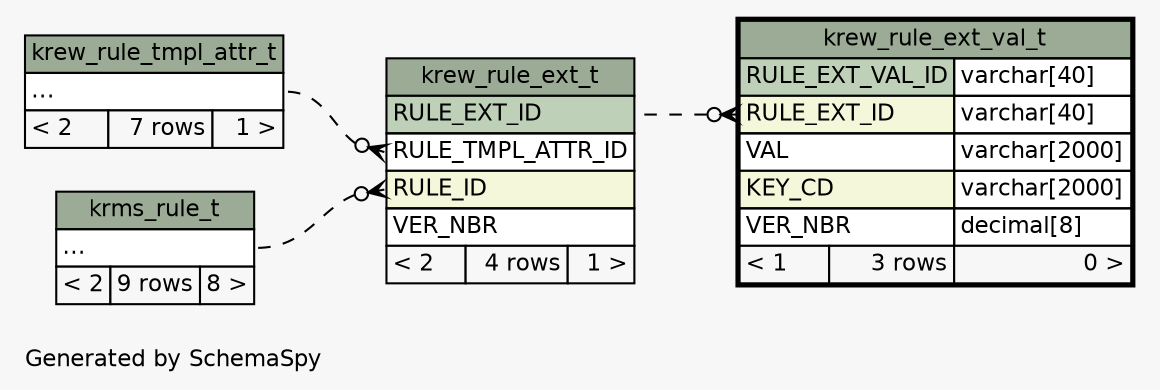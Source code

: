 // dot 2.28.0 on Mac OS X 10.7.2
// SchemaSpy rev 590
digraph "impliedTwoDegreesRelationshipsDiagram" {
  graph [
    rankdir="RL"
    bgcolor="#f7f7f7"
    label="\nGenerated by SchemaSpy"
    labeljust="l"
    nodesep="0.18"
    ranksep="0.46"
    fontname="Helvetica"
    fontsize="11"
  ];
  node [
    fontname="Helvetica"
    fontsize="11"
    shape="plaintext"
  ];
  edge [
    arrowsize="0.8"
  ];
  "krew_rule_ext_t":"RULE_ID":w -> "krms_rule_t":"elipses":e [arrowhead=none dir=back arrowtail=crowodot style=dashed];
  "krew_rule_ext_t":"RULE_TMPL_ATTR_ID":w -> "krew_rule_tmpl_attr_t":"elipses":e [arrowhead=none dir=back arrowtail=crowodot style=dashed];
  "krew_rule_ext_val_t":"RULE_EXT_ID":w -> "krew_rule_ext_t":"RULE_EXT_ID":e [arrowhead=none dir=back arrowtail=crowodot style=dashed];
  "krew_rule_ext_t" [
    label=<
    <TABLE BORDER="0" CELLBORDER="1" CELLSPACING="0" BGCOLOR="#ffffff">
      <TR><TD COLSPAN="3" BGCOLOR="#9bab96" ALIGN="CENTER">krew_rule_ext_t</TD></TR>
      <TR><TD PORT="RULE_EXT_ID" COLSPAN="3" BGCOLOR="#bed1b8" ALIGN="LEFT">RULE_EXT_ID</TD></TR>
      <TR><TD PORT="RULE_TMPL_ATTR_ID" COLSPAN="3" ALIGN="LEFT">RULE_TMPL_ATTR_ID</TD></TR>
      <TR><TD PORT="RULE_ID" COLSPAN="3" BGCOLOR="#f4f7da" ALIGN="LEFT">RULE_ID</TD></TR>
      <TR><TD PORT="VER_NBR" COLSPAN="3" ALIGN="LEFT">VER_NBR</TD></TR>
      <TR><TD ALIGN="LEFT" BGCOLOR="#f7f7f7">&lt; 2</TD><TD ALIGN="RIGHT" BGCOLOR="#f7f7f7">4 rows</TD><TD ALIGN="RIGHT" BGCOLOR="#f7f7f7">1 &gt;</TD></TR>
    </TABLE>>
    URL="krew_rule_ext_t.html"
    tooltip="krew_rule_ext_t"
  ];
  "krew_rule_ext_val_t" [
    label=<
    <TABLE BORDER="2" CELLBORDER="1" CELLSPACING="0" BGCOLOR="#ffffff">
      <TR><TD COLSPAN="3" BGCOLOR="#9bab96" ALIGN="CENTER">krew_rule_ext_val_t</TD></TR>
      <TR><TD PORT="RULE_EXT_VAL_ID" COLSPAN="2" BGCOLOR="#bed1b8" ALIGN="LEFT">RULE_EXT_VAL_ID</TD><TD PORT="RULE_EXT_VAL_ID.type" ALIGN="LEFT">varchar[40]</TD></TR>
      <TR><TD PORT="RULE_EXT_ID" COLSPAN="2" BGCOLOR="#f4f7da" ALIGN="LEFT">RULE_EXT_ID</TD><TD PORT="RULE_EXT_ID.type" ALIGN="LEFT">varchar[40]</TD></TR>
      <TR><TD PORT="VAL" COLSPAN="2" ALIGN="LEFT">VAL</TD><TD PORT="VAL.type" ALIGN="LEFT">varchar[2000]</TD></TR>
      <TR><TD PORT="KEY_CD" COLSPAN="2" BGCOLOR="#f4f7da" ALIGN="LEFT">KEY_CD</TD><TD PORT="KEY_CD.type" ALIGN="LEFT">varchar[2000]</TD></TR>
      <TR><TD PORT="VER_NBR" COLSPAN="2" ALIGN="LEFT">VER_NBR</TD><TD PORT="VER_NBR.type" ALIGN="LEFT">decimal[8]</TD></TR>
      <TR><TD ALIGN="LEFT" BGCOLOR="#f7f7f7">&lt; 1</TD><TD ALIGN="RIGHT" BGCOLOR="#f7f7f7">3 rows</TD><TD ALIGN="RIGHT" BGCOLOR="#f7f7f7">0 &gt;</TD></TR>
    </TABLE>>
    URL="krew_rule_ext_val_t.html"
    tooltip="krew_rule_ext_val_t"
  ];
  "krew_rule_tmpl_attr_t" [
    label=<
    <TABLE BORDER="0" CELLBORDER="1" CELLSPACING="0" BGCOLOR="#ffffff">
      <TR><TD COLSPAN="3" BGCOLOR="#9bab96" ALIGN="CENTER">krew_rule_tmpl_attr_t</TD></TR>
      <TR><TD PORT="elipses" COLSPAN="3" ALIGN="LEFT">...</TD></TR>
      <TR><TD ALIGN="LEFT" BGCOLOR="#f7f7f7">&lt; 2</TD><TD ALIGN="RIGHT" BGCOLOR="#f7f7f7">7 rows</TD><TD ALIGN="RIGHT" BGCOLOR="#f7f7f7">1 &gt;</TD></TR>
    </TABLE>>
    URL="krew_rule_tmpl_attr_t.html"
    tooltip="krew_rule_tmpl_attr_t"
  ];
  "krms_rule_t" [
    label=<
    <TABLE BORDER="0" CELLBORDER="1" CELLSPACING="0" BGCOLOR="#ffffff">
      <TR><TD COLSPAN="3" BGCOLOR="#9bab96" ALIGN="CENTER">krms_rule_t</TD></TR>
      <TR><TD PORT="elipses" COLSPAN="3" ALIGN="LEFT">...</TD></TR>
      <TR><TD ALIGN="LEFT" BGCOLOR="#f7f7f7">&lt; 2</TD><TD ALIGN="RIGHT" BGCOLOR="#f7f7f7">9 rows</TD><TD ALIGN="RIGHT" BGCOLOR="#f7f7f7">8 &gt;</TD></TR>
    </TABLE>>
    URL="krms_rule_t.html"
    tooltip="krms_rule_t"
  ];
}
